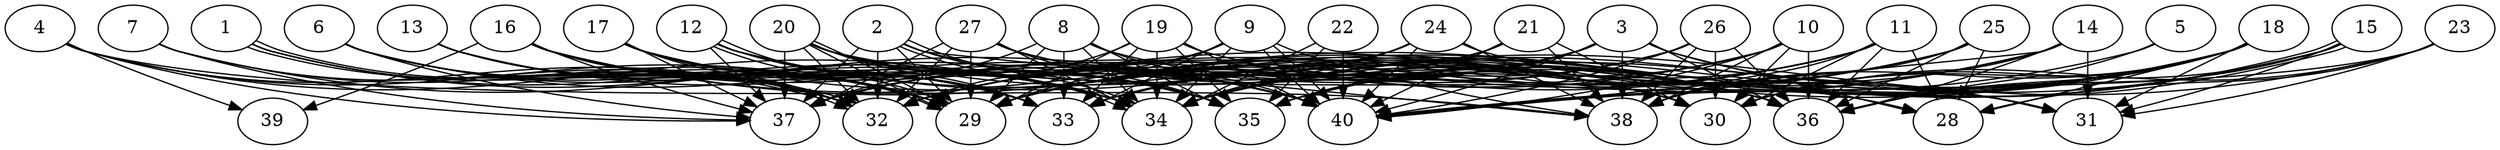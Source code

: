 // DAG automatically generated by daggen at Thu Oct  3 14:06:48 2019
// ./daggen --dot -n 40 --ccr 0.5 --fat 0.9 --regular 0.5 --density 0.9 --mindata 5242880 --maxdata 52428800 
digraph G {
  1 [size="41342976", alpha="0.15", expect_size="20671488"] 
  1 -> 29 [size ="20671488"]
  1 -> 32 [size ="20671488"]
  1 -> 32 [size ="20671488"]
  1 -> 34 [size ="20671488"]
  1 -> 35 [size ="20671488"]
  2 [size="99799040", alpha="0.07", expect_size="49899520"] 
  2 -> 29 [size ="49899520"]
  2 -> 32 [size ="49899520"]
  2 -> 34 [size ="49899520"]
  2 -> 34 [size ="49899520"]
  2 -> 35 [size ="49899520"]
  2 -> 36 [size ="49899520"]
  2 -> 37 [size ="49899520"]
  2 -> 38 [size ="49899520"]
  3 [size="73549824", alpha="0.14", expect_size="36774912"] 
  3 -> 28 [size ="36774912"]
  3 -> 29 [size ="36774912"]
  3 -> 31 [size ="36774912"]
  3 -> 32 [size ="36774912"]
  3 -> 33 [size ="36774912"]
  3 -> 34 [size ="36774912"]
  3 -> 35 [size ="36774912"]
  3 -> 36 [size ="36774912"]
  3 -> 37 [size ="36774912"]
  3 -> 38 [size ="36774912"]
  3 -> 40 [size ="36774912"]
  4 [size="64790528", alpha="0.07", expect_size="32395264"] 
  4 -> 29 [size ="32395264"]
  4 -> 32 [size ="32395264"]
  4 -> 34 [size ="32395264"]
  4 -> 37 [size ="32395264"]
  4 -> 38 [size ="32395264"]
  4 -> 39 [size ="32395264"]
  5 [size="96681984", alpha="0.06", expect_size="48340992"] 
  5 -> 33 [size ="48340992"]
  5 -> 36 [size ="48340992"]
  6 [size="87136256", alpha="0.02", expect_size="43568128"] 
  6 -> 29 [size ="43568128"]
  6 -> 32 [size ="43568128"]
  6 -> 33 [size ="43568128"]
  6 -> 34 [size ="43568128"]
  6 -> 37 [size ="43568128"]
  6 -> 40 [size ="43568128"]
  7 [size="101150720", alpha="0.10", expect_size="50575360"] 
  7 -> 29 [size ="50575360"]
  7 -> 32 [size ="50575360"]
  7 -> 37 [size ="50575360"]
  7 -> 40 [size ="50575360"]
  8 [size="27727872", alpha="0.17", expect_size="13863936"] 
  8 -> 29 [size ="13863936"]
  8 -> 33 [size ="13863936"]
  8 -> 34 [size ="13863936"]
  8 -> 35 [size ="13863936"]
  8 -> 36 [size ="13863936"]
  8 -> 37 [size ="13863936"]
  8 -> 40 [size ="13863936"]
  9 [size="24113152", alpha="0.05", expect_size="12056576"] 
  9 -> 29 [size ="12056576"]
  9 -> 33 [size ="12056576"]
  9 -> 34 [size ="12056576"]
  9 -> 37 [size ="12056576"]
  9 -> 38 [size ="12056576"]
  9 -> 40 [size ="12056576"]
  9 -> 40 [size ="12056576"]
  10 [size="37697536", alpha="0.16", expect_size="18848768"] 
  10 -> 29 [size ="18848768"]
  10 -> 30 [size ="18848768"]
  10 -> 35 [size ="18848768"]
  10 -> 36 [size ="18848768"]
  10 -> 37 [size ="18848768"]
  10 -> 38 [size ="18848768"]
  10 -> 40 [size ="18848768"]
  11 [size="75210752", alpha="0.19", expect_size="37605376"] 
  11 -> 28 [size ="37605376"]
  11 -> 29 [size ="37605376"]
  11 -> 30 [size ="37605376"]
  11 -> 32 [size ="37605376"]
  11 -> 35 [size ="37605376"]
  11 -> 36 [size ="37605376"]
  11 -> 37 [size ="37605376"]
  11 -> 38 [size ="37605376"]
  12 [size="49876992", alpha="0.12", expect_size="24938496"] 
  12 -> 29 [size ="24938496"]
  12 -> 29 [size ="24938496"]
  12 -> 30 [size ="24938496"]
  12 -> 33 [size ="24938496"]
  12 -> 36 [size ="24938496"]
  12 -> 37 [size ="24938496"]
  13 [size="83779584", alpha="0.17", expect_size="41889792"] 
  13 -> 29 [size ="41889792"]
  13 -> 32 [size ="41889792"]
  13 -> 33 [size ="41889792"]
  13 -> 34 [size ="41889792"]
  13 -> 40 [size ="41889792"]
  14 [size="54251520", alpha="0.07", expect_size="27125760"] 
  14 -> 29 [size ="27125760"]
  14 -> 30 [size ="27125760"]
  14 -> 31 [size ="27125760"]
  14 -> 32 [size ="27125760"]
  14 -> 35 [size ="27125760"]
  14 -> 36 [size ="27125760"]
  14 -> 40 [size ="27125760"]
  15 [size="85528576", alpha="0.17", expect_size="42764288"] 
  15 -> 29 [size ="42764288"]
  15 -> 30 [size ="42764288"]
  15 -> 31 [size ="42764288"]
  15 -> 34 [size ="42764288"]
  15 -> 36 [size ="42764288"]
  15 -> 40 [size ="42764288"]
  15 -> 40 [size ="42764288"]
  16 [size="21772288", alpha="0.01", expect_size="10886144"] 
  16 -> 29 [size ="10886144"]
  16 -> 30 [size ="10886144"]
  16 -> 32 [size ="10886144"]
  16 -> 33 [size ="10886144"]
  16 -> 34 [size ="10886144"]
  16 -> 35 [size ="10886144"]
  16 -> 36 [size ="10886144"]
  16 -> 37 [size ="10886144"]
  16 -> 39 [size ="10886144"]
  16 -> 40 [size ="10886144"]
  17 [size="32032768", alpha="0.04", expect_size="16016384"] 
  17 -> 29 [size ="16016384"]
  17 -> 30 [size ="16016384"]
  17 -> 32 [size ="16016384"]
  17 -> 33 [size ="16016384"]
  17 -> 34 [size ="16016384"]
  17 -> 35 [size ="16016384"]
  17 -> 37 [size ="16016384"]
  17 -> 40 [size ="16016384"]
  18 [size="80035840", alpha="0.10", expect_size="40017920"] 
  18 -> 28 [size ="40017920"]
  18 -> 29 [size ="40017920"]
  18 -> 30 [size ="40017920"]
  18 -> 31 [size ="40017920"]
  18 -> 32 [size ="40017920"]
  18 -> 33 [size ="40017920"]
  18 -> 34 [size ="40017920"]
  18 -> 35 [size ="40017920"]
  18 -> 36 [size ="40017920"]
  18 -> 38 [size ="40017920"]
  18 -> 40 [size ="40017920"]
  19 [size="64843776", alpha="0.12", expect_size="32421888"] 
  19 -> 28 [size ="32421888"]
  19 -> 29 [size ="32421888"]
  19 -> 32 [size ="32421888"]
  19 -> 33 [size ="32421888"]
  19 -> 34 [size ="32421888"]
  19 -> 35 [size ="32421888"]
  19 -> 40 [size ="32421888"]
  20 [size="89829376", alpha="0.07", expect_size="44914688"] 
  20 -> 29 [size ="44914688"]
  20 -> 29 [size ="44914688"]
  20 -> 30 [size ="44914688"]
  20 -> 31 [size ="44914688"]
  20 -> 32 [size ="44914688"]
  20 -> 33 [size ="44914688"]
  20 -> 34 [size ="44914688"]
  20 -> 37 [size ="44914688"]
  20 -> 40 [size ="44914688"]
  21 [size="69869568", alpha="0.09", expect_size="34934784"] 
  21 -> 29 [size ="34934784"]
  21 -> 30 [size ="34934784"]
  21 -> 33 [size ="34934784"]
  21 -> 34 [size ="34934784"]
  21 -> 38 [size ="34934784"]
  21 -> 40 [size ="34934784"]
  22 [size="65525760", alpha="0.09", expect_size="32762880"] 
  22 -> 34 [size ="32762880"]
  22 -> 35 [size ="32762880"]
  22 -> 40 [size ="32762880"]
  23 [size="26482688", alpha="0.03", expect_size="13241344"] 
  23 -> 28 [size ="13241344"]
  23 -> 30 [size ="13241344"]
  23 -> 31 [size ="13241344"]
  23 -> 34 [size ="13241344"]
  23 -> 40 [size ="13241344"]
  24 [size="12773376", alpha="0.08", expect_size="6386688"] 
  24 -> 29 [size ="6386688"]
  24 -> 31 [size ="6386688"]
  24 -> 32 [size ="6386688"]
  24 -> 34 [size ="6386688"]
  24 -> 38 [size ="6386688"]
  24 -> 40 [size ="6386688"]
  25 [size="43548672", alpha="0.11", expect_size="21774336"] 
  25 -> 28 [size ="21774336"]
  25 -> 32 [size ="21774336"]
  25 -> 33 [size ="21774336"]
  25 -> 34 [size ="21774336"]
  25 -> 36 [size ="21774336"]
  25 -> 38 [size ="21774336"]
  26 [size="27320320", alpha="0.11", expect_size="13660160"] 
  26 -> 29 [size ="13660160"]
  26 -> 30 [size ="13660160"]
  26 -> 32 [size ="13660160"]
  26 -> 34 [size ="13660160"]
  26 -> 36 [size ="13660160"]
  26 -> 38 [size ="13660160"]
  26 -> 40 [size ="13660160"]
  27 [size="32065536", alpha="0.10", expect_size="16032768"] 
  27 -> 29 [size ="16032768"]
  27 -> 30 [size ="16032768"]
  27 -> 32 [size ="16032768"]
  27 -> 34 [size ="16032768"]
  27 -> 35 [size ="16032768"]
  27 -> 36 [size ="16032768"]
  27 -> 37 [size ="16032768"]
  28 [size="50796544", alpha="0.13", expect_size="25398272"] 
  29 [size="100280320", alpha="0.18", expect_size="50140160"] 
  30 [size="64120832", alpha="0.09", expect_size="32060416"] 
  31 [size="98101248", alpha="0.14", expect_size="49050624"] 
  32 [size="44337152", alpha="0.08", expect_size="22168576"] 
  33 [size="86511616", alpha="0.16", expect_size="43255808"] 
  34 [size="98947072", alpha="0.15", expect_size="49473536"] 
  35 [size="41578496", alpha="0.09", expect_size="20789248"] 
  36 [size="94973952", alpha="0.05", expect_size="47486976"] 
  37 [size="52670464", alpha="0.06", expect_size="26335232"] 
  38 [size="99706880", alpha="0.02", expect_size="49853440"] 
  39 [size="64583680", alpha="0.09", expect_size="32291840"] 
  40 [size="55298048", alpha="0.13", expect_size="27649024"] 
}
